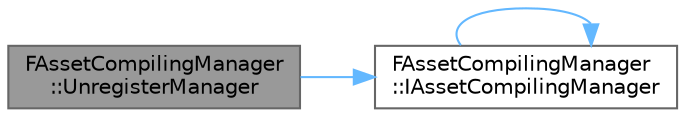 digraph "FAssetCompilingManager::UnregisterManager"
{
 // INTERACTIVE_SVG=YES
 // LATEX_PDF_SIZE
  bgcolor="transparent";
  edge [fontname=Helvetica,fontsize=10,labelfontname=Helvetica,labelfontsize=10];
  node [fontname=Helvetica,fontsize=10,shape=box,height=0.2,width=0.4];
  rankdir="LR";
  Node1 [id="Node000001",label="FAssetCompilingManager\l::UnregisterManager",height=0.2,width=0.4,color="gray40", fillcolor="grey60", style="filled", fontcolor="black",tooltip="Unregister an asset compiling manager."];
  Node1 -> Node2 [id="edge1_Node000001_Node000002",color="steelblue1",style="solid",tooltip=" "];
  Node2 [id="Node000002",label="FAssetCompilingManager\l::IAssetCompilingManager",height=0.2,width=0.4,color="grey40", fillcolor="white", style="filled",URL="$d9/d62/classFAssetCompilingManager.html#aa653a7a9783b5639d4c420005465949e",tooltip=" "];
  Node2 -> Node2 [id="edge2_Node000002_Node000002",color="steelblue1",style="solid",tooltip=" "];
}
